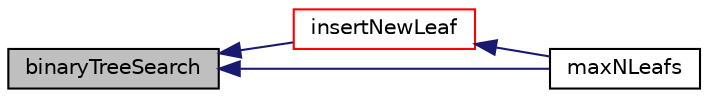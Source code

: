 digraph "binaryTreeSearch"
{
  bgcolor="transparent";
  edge [fontname="Helvetica",fontsize="10",labelfontname="Helvetica",labelfontsize="10"];
  node [fontname="Helvetica",fontsize="10",shape=record];
  rankdir="LR";
  Node165 [label="binaryTreeSearch",height=0.2,width=0.4,color="black", fillcolor="grey75", style="filled", fontcolor="black"];
  Node165 -> Node166 [dir="back",color="midnightblue",fontsize="10",style="solid",fontname="Helvetica"];
  Node166 [label="insertNewLeaf",height=0.2,width=0.4,color="red",URL="$a31121.html#a94f4a0d750cf10f8b5791750a6859483"];
  Node166 -> Node168 [dir="back",color="midnightblue",fontsize="10",style="solid",fontname="Helvetica"];
  Node168 [label="maxNLeafs",height=0.2,width=0.4,color="black",URL="$a31121.html#a3f89199fee691d08084162e2db1a5648"];
  Node165 -> Node168 [dir="back",color="midnightblue",fontsize="10",style="solid",fontname="Helvetica"];
}
